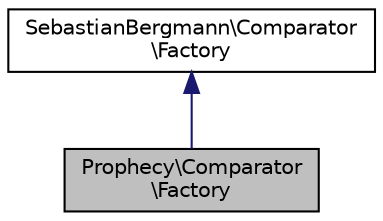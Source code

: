 digraph "Prophecy\Comparator\Factory"
{
  edge [fontname="Helvetica",fontsize="10",labelfontname="Helvetica",labelfontsize="10"];
  node [fontname="Helvetica",fontsize="10",shape=record];
  Node0 [label="Prophecy\\Comparator\l\\Factory",height=0.2,width=0.4,color="black", fillcolor="grey75", style="filled", fontcolor="black"];
  Node1 -> Node0 [dir="back",color="midnightblue",fontsize="10",style="solid",fontname="Helvetica"];
  Node1 [label="SebastianBergmann\\Comparator\l\\Factory",height=0.2,width=0.4,color="black", fillcolor="white", style="filled",URL="$classSebastianBergmann_1_1Comparator_1_1Factory.html"];
}
